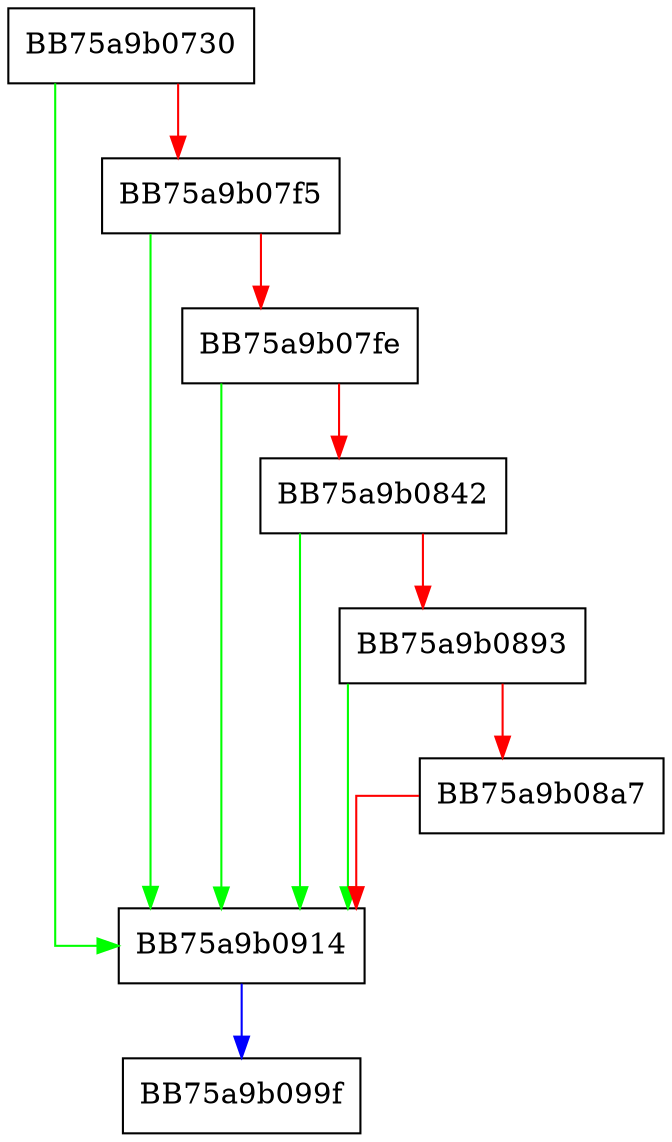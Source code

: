 digraph init {
  node [shape="box"];
  graph [splines=ortho];
  BB75a9b0730 -> BB75a9b0914 [color="green"];
  BB75a9b0730 -> BB75a9b07f5 [color="red"];
  BB75a9b07f5 -> BB75a9b0914 [color="green"];
  BB75a9b07f5 -> BB75a9b07fe [color="red"];
  BB75a9b07fe -> BB75a9b0914 [color="green"];
  BB75a9b07fe -> BB75a9b0842 [color="red"];
  BB75a9b0842 -> BB75a9b0914 [color="green"];
  BB75a9b0842 -> BB75a9b0893 [color="red"];
  BB75a9b0893 -> BB75a9b0914 [color="green"];
  BB75a9b0893 -> BB75a9b08a7 [color="red"];
  BB75a9b08a7 -> BB75a9b0914 [color="red"];
  BB75a9b0914 -> BB75a9b099f [color="blue"];
}